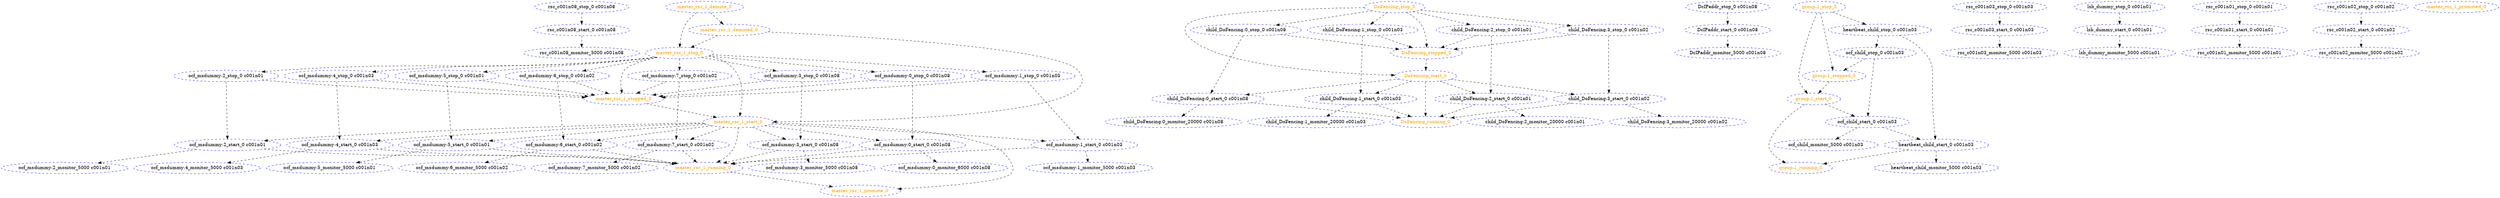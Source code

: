 digraph "g" {
	size = "30,30"
"rsc_c001n08_monitor_5000 c001n08" [ style="dashed" color="blue" fontcolor="black" ]
"ocf_msdummy:3_monitor_5000 c001n08" [ style="dashed" color="blue" fontcolor="black" ]
"child_DoFencing:0_monitor_20000 c001n08" [ style="dashed" color="blue" fontcolor="black" ]
"ocf_msdummy:0_monitor_6000 c001n08" [ style="dashed" color="blue" fontcolor="black" ]
"DcIPaddr_monitor_5000 c001n08" [ style="dashed" color="blue" fontcolor="black" ]
"ocf_msdummy:4_monitor_5000 c001n03" [ style="dashed" color="blue" fontcolor="black" ]
"heartbeat_child_monitor_5000 c001n03" [ style="dashed" color="blue" fontcolor="black" ]
"ocf_child_monitor_5000 c001n03" [ style="dashed" color="blue" fontcolor="black" ]
"rsc_c001n03_monitor_5000 c001n03" [ style="dashed" color="blue" fontcolor="black" ]
"child_DoFencing:1_monitor_20000 c001n03" [ style="dashed" color="blue" fontcolor="black" ]
"ocf_msdummy:1_monitor_5000 c001n03" [ style="dashed" color="blue" fontcolor="black" ]
"ocf_msdummy:2_monitor_5000 c001n01" [ style="dashed" color="blue" fontcolor="black" ]
"lsb_dummy_monitor_5000 c001n01" [ style="dashed" color="blue" fontcolor="black" ]
"ocf_msdummy:5_monitor_5000 c001n01" [ style="dashed" color="blue" fontcolor="black" ]
"rsc_c001n01_monitor_5000 c001n01" [ style="dashed" color="blue" fontcolor="black" ]
"child_DoFencing:2_monitor_20000 c001n01" [ style="dashed" color="blue" fontcolor="black" ]
"rsc_c001n02_monitor_5000 c001n02" [ style="dashed" color="blue" fontcolor="black" ]
"child_DoFencing:3_monitor_20000 c001n02" [ style="dashed" color="blue" fontcolor="black" ]
"ocf_msdummy:6_monitor_5000 c001n02" [ style="dashed" color="blue" fontcolor="black" ]
"ocf_msdummy:7_monitor_5000 c001n02" [ style="dashed" color="blue" fontcolor="black" ]
"DcIPaddr_stop_0 c001n08" [ style="dashed" color="blue" fontcolor="black" ]
"DcIPaddr_start_0 c001n08" [ style="dashed" color="blue" fontcolor="black" ]
"ocf_child_stop_0 c001n03" [ style="dashed" color="blue" fontcolor="black" ]
"ocf_child_start_0 c001n03" [ style="dashed" color="blue" fontcolor="black" ]
"heartbeat_child_stop_0 c001n03" [ style="dashed" color="blue" fontcolor="black" ]
"heartbeat_child_start_0 c001n03" [ style="dashed" color="blue" fontcolor="black" ]
"group-1_start_0" [ style="dashed" color="blue" fontcolor="orange" ]
"group-1_running_0" [ style="dashed" color="blue" fontcolor="orange" ]
"group-1_stop_0" [ style="dashed" color="blue" fontcolor="orange" ]
"group-1_stopped_0" [ style="dashed" color="blue" fontcolor="orange" ]
"lsb_dummy_stop_0 c001n01" [ style="dashed" color="blue" fontcolor="black" ]
"lsb_dummy_start_0 c001n01" [ style="dashed" color="blue" fontcolor="black" ]
"rsc_c001n08_stop_0 c001n08" [ style="dashed" color="blue" fontcolor="black" ]
"rsc_c001n08_start_0 c001n08" [ style="dashed" color="blue" fontcolor="black" ]
"rsc_c001n02_stop_0 c001n02" [ style="dashed" color="blue" fontcolor="black" ]
"rsc_c001n02_start_0 c001n02" [ style="dashed" color="blue" fontcolor="black" ]
"rsc_c001n03_stop_0 c001n03" [ style="dashed" color="blue" fontcolor="black" ]
"rsc_c001n03_start_0 c001n03" [ style="dashed" color="blue" fontcolor="black" ]
"rsc_c001n01_stop_0 c001n01" [ style="dashed" color="blue" fontcolor="black" ]
"rsc_c001n01_start_0 c001n01" [ style="dashed" color="blue" fontcolor="black" ]
"child_DoFencing:0_stop_0 c001n08" [ style="dashed" color="blue" fontcolor="black" ]
"child_DoFencing:0_start_0 c001n08" [ style="dashed" color="blue" fontcolor="black" ]
"child_DoFencing:1_stop_0 c001n03" [ style="dashed" color="blue" fontcolor="black" ]
"child_DoFencing:1_start_0 c001n03" [ style="dashed" color="blue" fontcolor="black" ]
"child_DoFencing:2_stop_0 c001n01" [ style="dashed" color="blue" fontcolor="black" ]
"child_DoFencing:2_start_0 c001n01" [ style="dashed" color="blue" fontcolor="black" ]
"child_DoFencing:3_stop_0 c001n02" [ style="dashed" color="blue" fontcolor="black" ]
"child_DoFencing:3_start_0 c001n02" [ style="dashed" color="blue" fontcolor="black" ]
"DoFencing_start_0" [ style="dashed" color="blue" fontcolor="orange" ]
"DoFencing_running_0" [ style="dashed" color="blue" fontcolor="orange" ]
"DoFencing_stop_0" [ style="dashed" color="blue" fontcolor="orange" ]
"DoFencing_stopped_0" [ style="dashed" color="blue" fontcolor="orange" ]
"ocf_msdummy:0_stop_0 c001n08" [ style="dashed" color="blue" fontcolor="black" ]
"ocf_msdummy:0_start_0 c001n08" [ style="dashed" color="blue" fontcolor="black" ]
"ocf_msdummy:1_stop_0 c001n03" [ style="dashed" color="blue" fontcolor="black" ]
"ocf_msdummy:1_start_0 c001n03" [ style="dashed" color="blue" fontcolor="black" ]
"ocf_msdummy:2_stop_0 c001n01" [ style="dashed" color="blue" fontcolor="black" ]
"ocf_msdummy:2_start_0 c001n01" [ style="dashed" color="blue" fontcolor="black" ]
"ocf_msdummy:3_stop_0 c001n08" [ style="dashed" color="blue" fontcolor="black" ]
"ocf_msdummy:3_start_0 c001n08" [ style="dashed" color="blue" fontcolor="black" ]
"ocf_msdummy:4_stop_0 c001n03" [ style="dashed" color="blue" fontcolor="black" ]
"ocf_msdummy:4_start_0 c001n03" [ style="dashed" color="blue" fontcolor="black" ]
"ocf_msdummy:5_stop_0 c001n01" [ style="dashed" color="blue" fontcolor="black" ]
"ocf_msdummy:5_start_0 c001n01" [ style="dashed" color="blue" fontcolor="black" ]
"ocf_msdummy:6_stop_0 c001n02" [ style="dashed" color="blue" fontcolor="black" ]
"ocf_msdummy:6_start_0 c001n02" [ style="dashed" color="blue" fontcolor="black" ]
"ocf_msdummy:7_stop_0 c001n02" [ style="dashed" color="blue" fontcolor="black" ]
"ocf_msdummy:7_start_0 c001n02" [ style="dashed" color="blue" fontcolor="black" ]
"master_rsc_1_start_0" [ style="dashed" color="blue" fontcolor="orange" ]
"master_rsc_1_running_0" [ style="dashed" color="blue" fontcolor="orange" ]
"master_rsc_1_stop_0" [ style="dashed" color="blue" fontcolor="orange" ]
"master_rsc_1_stopped_0" [ style="dashed" color="blue" fontcolor="orange" ]
"master_rsc_1_promote_0" [ style="dashed" color="blue" fontcolor="orange" ]
"master_rsc_1_promoted_0" [ style="dashed" color="blue" fontcolor="orange" ]
"master_rsc_1_demote_0" [ style="dashed" color="blue" fontcolor="orange" ]
"master_rsc_1_demoted_0" [ style="dashed" color="blue" fontcolor="orange" ]
"rsc_c001n08_start_0 c001n08" -> "rsc_c001n08_monitor_5000 c001n08" [ style = dashed]
"ocf_msdummy:3_start_0 c001n08" -> "ocf_msdummy:3_monitor_5000 c001n08" [ style = dashed]
"child_DoFencing:0_start_0 c001n08" -> "child_DoFencing:0_monitor_20000 c001n08" [ style = dashed]
"ocf_msdummy:0_start_0 c001n08" -> "ocf_msdummy:0_monitor_6000 c001n08" [ style = dashed]
"DcIPaddr_start_0 c001n08" -> "DcIPaddr_monitor_5000 c001n08" [ style = dashed]
"ocf_msdummy:4_start_0 c001n03" -> "ocf_msdummy:4_monitor_5000 c001n03" [ style = dashed]
"heartbeat_child_start_0 c001n03" -> "heartbeat_child_monitor_5000 c001n03" [ style = dashed]
"ocf_child_start_0 c001n03" -> "ocf_child_monitor_5000 c001n03" [ style = dashed]
"rsc_c001n03_start_0 c001n03" -> "rsc_c001n03_monitor_5000 c001n03" [ style = dashed]
"child_DoFencing:1_start_0 c001n03" -> "child_DoFencing:1_monitor_20000 c001n03" [ style = dashed]
"ocf_msdummy:1_start_0 c001n03" -> "ocf_msdummy:1_monitor_5000 c001n03" [ style = dashed]
"ocf_msdummy:2_start_0 c001n01" -> "ocf_msdummy:2_monitor_5000 c001n01" [ style = dashed]
"lsb_dummy_start_0 c001n01" -> "lsb_dummy_monitor_5000 c001n01" [ style = dashed]
"ocf_msdummy:5_start_0 c001n01" -> "ocf_msdummy:5_monitor_5000 c001n01" [ style = dashed]
"rsc_c001n01_start_0 c001n01" -> "rsc_c001n01_monitor_5000 c001n01" [ style = dashed]
"child_DoFencing:2_start_0 c001n01" -> "child_DoFencing:2_monitor_20000 c001n01" [ style = dashed]
"rsc_c001n02_start_0 c001n02" -> "rsc_c001n02_monitor_5000 c001n02" [ style = dashed]
"child_DoFencing:3_start_0 c001n02" -> "child_DoFencing:3_monitor_20000 c001n02" [ style = dashed]
"ocf_msdummy:6_start_0 c001n02" -> "ocf_msdummy:6_monitor_5000 c001n02" [ style = dashed]
"ocf_msdummy:7_start_0 c001n02" -> "ocf_msdummy:7_monitor_5000 c001n02" [ style = dashed]
"DcIPaddr_stop_0 c001n08" -> "DcIPaddr_start_0 c001n08" [ style = dashed]
"heartbeat_child_stop_0 c001n03" -> "ocf_child_stop_0 c001n03" [ style = dashed]
"ocf_child_stop_0 c001n03" -> "ocf_child_start_0 c001n03" [ style = dashed]
"group-1_start_0" -> "ocf_child_start_0 c001n03" [ style = dashed]
"group-1_stop_0" -> "heartbeat_child_stop_0 c001n03" [ style = dashed]
"heartbeat_child_stop_0 c001n03" -> "heartbeat_child_start_0 c001n03" [ style = dashed]
"ocf_child_start_0 c001n03" -> "heartbeat_child_start_0 c001n03" [ style = dashed]
"group-1_stop_0" -> "group-1_start_0" [ style = dashed]
"group-1_stopped_0" -> "group-1_start_0" [ style = dashed]
"group-1_start_0" -> "group-1_running_0" [ style = dashed]
"heartbeat_child_start_0 c001n03" -> "group-1_running_0" [ style = dashed]
"group-1_stop_0" -> "group-1_stopped_0" [ style = dashed]
"ocf_child_stop_0 c001n03" -> "group-1_stopped_0" [ style = dashed]
"lsb_dummy_stop_0 c001n01" -> "lsb_dummy_start_0 c001n01" [ style = dashed]
"rsc_c001n08_stop_0 c001n08" -> "rsc_c001n08_start_0 c001n08" [ style = dashed]
"rsc_c001n02_stop_0 c001n02" -> "rsc_c001n02_start_0 c001n02" [ style = dashed]
"rsc_c001n03_stop_0 c001n03" -> "rsc_c001n03_start_0 c001n03" [ style = dashed]
"rsc_c001n01_stop_0 c001n01" -> "rsc_c001n01_start_0 c001n01" [ style = dashed]
"DoFencing_stop_0" -> "child_DoFencing:0_stop_0 c001n08" [ style = dashed]
"child_DoFencing:0_stop_0 c001n08" -> "child_DoFencing:0_start_0 c001n08" [ style = dashed]
"DoFencing_start_0" -> "child_DoFencing:0_start_0 c001n08" [ style = dashed]
"DoFencing_stop_0" -> "child_DoFencing:1_stop_0 c001n03" [ style = dashed]
"child_DoFencing:1_stop_0 c001n03" -> "child_DoFencing:1_start_0 c001n03" [ style = dashed]
"DoFencing_start_0" -> "child_DoFencing:1_start_0 c001n03" [ style = dashed]
"DoFencing_stop_0" -> "child_DoFencing:2_stop_0 c001n01" [ style = dashed]
"child_DoFencing:2_stop_0 c001n01" -> "child_DoFencing:2_start_0 c001n01" [ style = dashed]
"DoFencing_start_0" -> "child_DoFencing:2_start_0 c001n01" [ style = dashed]
"DoFencing_stop_0" -> "child_DoFencing:3_stop_0 c001n02" [ style = dashed]
"child_DoFencing:3_stop_0 c001n02" -> "child_DoFencing:3_start_0 c001n02" [ style = dashed]
"DoFencing_start_0" -> "child_DoFencing:3_start_0 c001n02" [ style = dashed]
"DoFencing_stop_0" -> "DoFencing_start_0" [ style = dashed]
"DoFencing_stopped_0" -> "DoFencing_start_0" [ style = dashed]
"DoFencing_start_0" -> "DoFencing_running_0" [ style = dashed]
"child_DoFencing:0_start_0 c001n08" -> "DoFencing_running_0" [ style = dashed]
"child_DoFencing:1_start_0 c001n03" -> "DoFencing_running_0" [ style = dashed]
"child_DoFencing:2_start_0 c001n01" -> "DoFencing_running_0" [ style = dashed]
"child_DoFencing:3_start_0 c001n02" -> "DoFencing_running_0" [ style = dashed]
"DoFencing_stop_0" -> "DoFencing_stopped_0" [ style = dashed]
"child_DoFencing:0_stop_0 c001n08" -> "DoFencing_stopped_0" [ style = dashed]
"child_DoFencing:1_stop_0 c001n03" -> "DoFencing_stopped_0" [ style = dashed]
"child_DoFencing:2_stop_0 c001n01" -> "DoFencing_stopped_0" [ style = dashed]
"child_DoFencing:3_stop_0 c001n02" -> "DoFencing_stopped_0" [ style = dashed]
"master_rsc_1_stop_0" -> "ocf_msdummy:0_stop_0 c001n08" [ style = dashed]
"ocf_msdummy:0_stop_0 c001n08" -> "ocf_msdummy:0_start_0 c001n08" [ style = dashed]
"master_rsc_1_start_0" -> "ocf_msdummy:0_start_0 c001n08" [ style = dashed]
"master_rsc_1_stop_0" -> "ocf_msdummy:1_stop_0 c001n03" [ style = dashed]
"ocf_msdummy:1_stop_0 c001n03" -> "ocf_msdummy:1_start_0 c001n03" [ style = dashed]
"master_rsc_1_start_0" -> "ocf_msdummy:1_start_0 c001n03" [ style = dashed]
"master_rsc_1_stop_0" -> "ocf_msdummy:2_stop_0 c001n01" [ style = dashed]
"ocf_msdummy:2_stop_0 c001n01" -> "ocf_msdummy:2_start_0 c001n01" [ style = dashed]
"master_rsc_1_start_0" -> "ocf_msdummy:2_start_0 c001n01" [ style = dashed]
"master_rsc_1_stop_0" -> "ocf_msdummy:3_stop_0 c001n08" [ style = dashed]
"ocf_msdummy:3_stop_0 c001n08" -> "ocf_msdummy:3_start_0 c001n08" [ style = dashed]
"master_rsc_1_start_0" -> "ocf_msdummy:3_start_0 c001n08" [ style = dashed]
"master_rsc_1_stop_0" -> "ocf_msdummy:4_stop_0 c001n03" [ style = dashed]
"ocf_msdummy:4_stop_0 c001n03" -> "ocf_msdummy:4_start_0 c001n03" [ style = dashed]
"master_rsc_1_start_0" -> "ocf_msdummy:4_start_0 c001n03" [ style = dashed]
"master_rsc_1_stop_0" -> "ocf_msdummy:5_stop_0 c001n01" [ style = dashed]
"ocf_msdummy:5_stop_0 c001n01" -> "ocf_msdummy:5_start_0 c001n01" [ style = dashed]
"master_rsc_1_start_0" -> "ocf_msdummy:5_start_0 c001n01" [ style = dashed]
"master_rsc_1_stop_0" -> "ocf_msdummy:6_stop_0 c001n02" [ style = dashed]
"ocf_msdummy:6_stop_0 c001n02" -> "ocf_msdummy:6_start_0 c001n02" [ style = dashed]
"master_rsc_1_start_0" -> "ocf_msdummy:6_start_0 c001n02" [ style = dashed]
"master_rsc_1_stop_0" -> "ocf_msdummy:7_stop_0 c001n02" [ style = dashed]
"ocf_msdummy:7_stop_0 c001n02" -> "ocf_msdummy:7_start_0 c001n02" [ style = dashed]
"master_rsc_1_start_0" -> "ocf_msdummy:7_start_0 c001n02" [ style = dashed]
"master_rsc_1_stop_0" -> "master_rsc_1_start_0" [ style = dashed]
"master_rsc_1_stopped_0" -> "master_rsc_1_start_0" [ style = dashed]
"master_rsc_1_demoted_0" -> "master_rsc_1_start_0" [ style = dashed]
"master_rsc_1_start_0" -> "master_rsc_1_running_0" [ style = dashed]
"ocf_msdummy:0_start_0 c001n08" -> "master_rsc_1_running_0" [ style = dashed]
"ocf_msdummy:1_start_0 c001n03" -> "master_rsc_1_running_0" [ style = dashed]
"ocf_msdummy:2_start_0 c001n01" -> "master_rsc_1_running_0" [ style = dashed]
"ocf_msdummy:3_start_0 c001n08" -> "master_rsc_1_running_0" [ style = dashed]
"ocf_msdummy:4_start_0 c001n03" -> "master_rsc_1_running_0" [ style = dashed]
"ocf_msdummy:5_start_0 c001n01" -> "master_rsc_1_running_0" [ style = dashed]
"ocf_msdummy:6_start_0 c001n02" -> "master_rsc_1_running_0" [ style = dashed]
"ocf_msdummy:7_start_0 c001n02" -> "master_rsc_1_running_0" [ style = dashed]
"master_rsc_1_demote_0" -> "master_rsc_1_stop_0" [ style = dashed]
"master_rsc_1_demoted_0" -> "master_rsc_1_stop_0" [ style = dashed]
"master_rsc_1_stop_0" -> "master_rsc_1_stopped_0" [ style = dashed]
"ocf_msdummy:0_stop_0 c001n08" -> "master_rsc_1_stopped_0" [ style = dashed]
"ocf_msdummy:1_stop_0 c001n03" -> "master_rsc_1_stopped_0" [ style = dashed]
"ocf_msdummy:2_stop_0 c001n01" -> "master_rsc_1_stopped_0" [ style = dashed]
"ocf_msdummy:3_stop_0 c001n08" -> "master_rsc_1_stopped_0" [ style = dashed]
"ocf_msdummy:4_stop_0 c001n03" -> "master_rsc_1_stopped_0" [ style = dashed]
"ocf_msdummy:5_stop_0 c001n01" -> "master_rsc_1_stopped_0" [ style = dashed]
"ocf_msdummy:6_stop_0 c001n02" -> "master_rsc_1_stopped_0" [ style = dashed]
"ocf_msdummy:7_stop_0 c001n02" -> "master_rsc_1_stopped_0" [ style = dashed]
"master_rsc_1_start_0" -> "master_rsc_1_promote_0" [ style = dashed]
"master_rsc_1_running_0" -> "master_rsc_1_promote_0" [ style = dashed]
"master_rsc_1_demote_0" -> "master_rsc_1_demoted_0" [ style = dashed]
}
